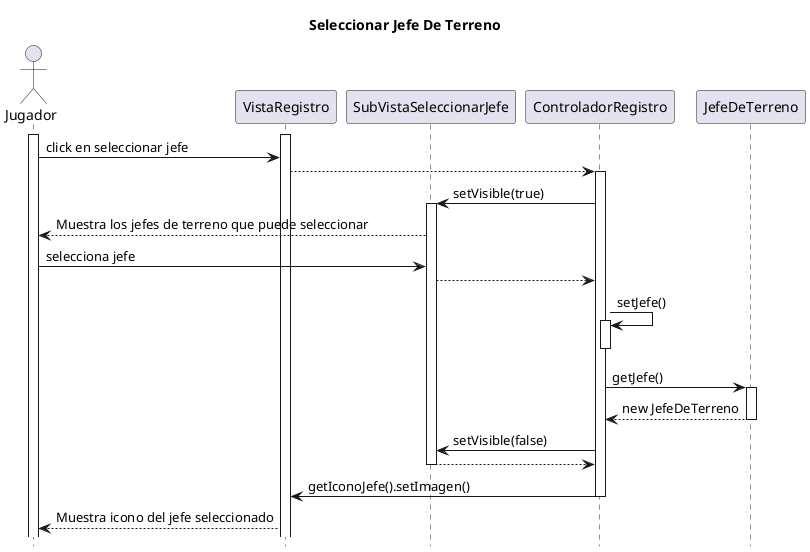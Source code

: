 @startuml
hide footbox
title Seleccionar Jefe De Terreno

actor Jugador as j
participant VistaRegistro as VisReg
participant SubVistaSeleccionarJefe as SubVisSel
participant ControladorRegistro as ContReg
participant JefeDeTerreno as Jef

activate j
activate VisReg
j-> VisReg: click en seleccionar jefe

VisReg--> ContReg
activate ContReg

ContReg->SubVisSel:setVisible(true)
activate SubVisSel
SubVisSel--> j:Muestra los jefes de terreno que puede seleccionar

j-> SubVisSel: selecciona jefe

SubVisSel-->ContReg

ContReg->ContReg:setJefe()
activate ContReg
deactivate ContReg

ContReg-> Jef:getJefe()
activate Jef
Jef--> ContReg: new JefeDeTerreno
deactivate Jef

ContReg->SubVisSel:setVisible(false)
SubVisSel-->ContReg
deactivate SubVisSel

ContReg-> VisReg: getIconoJefe().setImagen()
deactivate ContReg
VisReg-->j: Muestra icono del jefe seleccionado

@enduml
